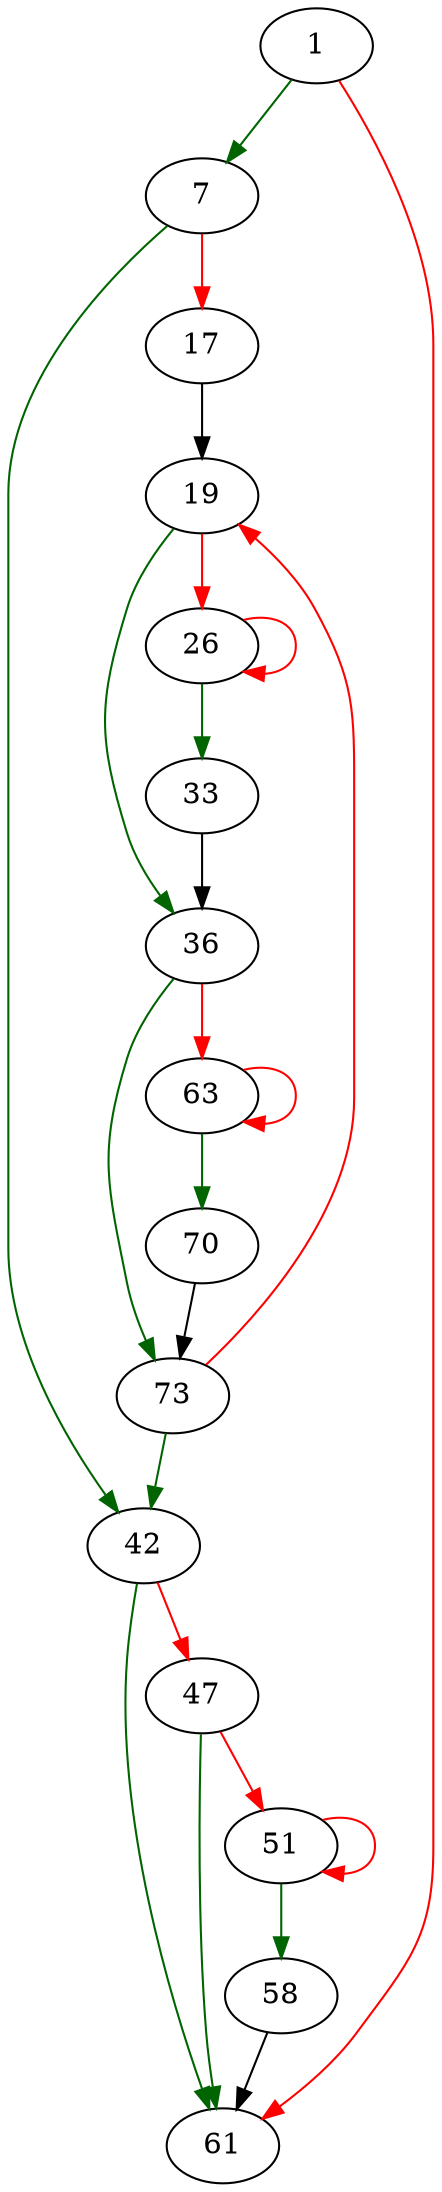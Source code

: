 strict digraph "hash_get_max_bucket_length" {
	// Node definitions.
	1 [entry=true];
	7;
	61;
	42;
	17;
	19;
	36;
	26;
	33;
	73;
	63;
	47;
	51;
	58;
	70;

	// Edge definitions.
	1 -> 7 [
		color=darkgreen
		cond=true
	];
	1 -> 61 [
		color=red
		cond=false
	];
	7 -> 42 [
		color=darkgreen
		cond=true
	];
	7 -> 17 [
		color=red
		cond=false
	];
	42 -> 61 [
		color=darkgreen
		cond=true
	];
	42 -> 47 [
		color=red
		cond=false
	];
	17 -> 19;
	19 -> 36 [
		color=darkgreen
		cond=true
	];
	19 -> 26 [
		color=red
		cond=false
	];
	36 -> 73 [
		color=darkgreen
		cond=true
	];
	36 -> 63 [
		color=red
		cond=false
	];
	26 -> 26 [
		color=red
		cond=false
	];
	26 -> 33 [
		color=darkgreen
		cond=true
	];
	33 -> 36;
	73 -> 42 [
		color=darkgreen
		cond=true
	];
	73 -> 19 [
		color=red
		cond=false
	];
	63 -> 63 [
		color=red
		cond=false
	];
	63 -> 70 [
		color=darkgreen
		cond=true
	];
	47 -> 61 [
		color=darkgreen
		cond=true
	];
	47 -> 51 [
		color=red
		cond=false
	];
	51 -> 51 [
		color=red
		cond=false
	];
	51 -> 58 [
		color=darkgreen
		cond=true
	];
	58 -> 61;
	70 -> 73;
}